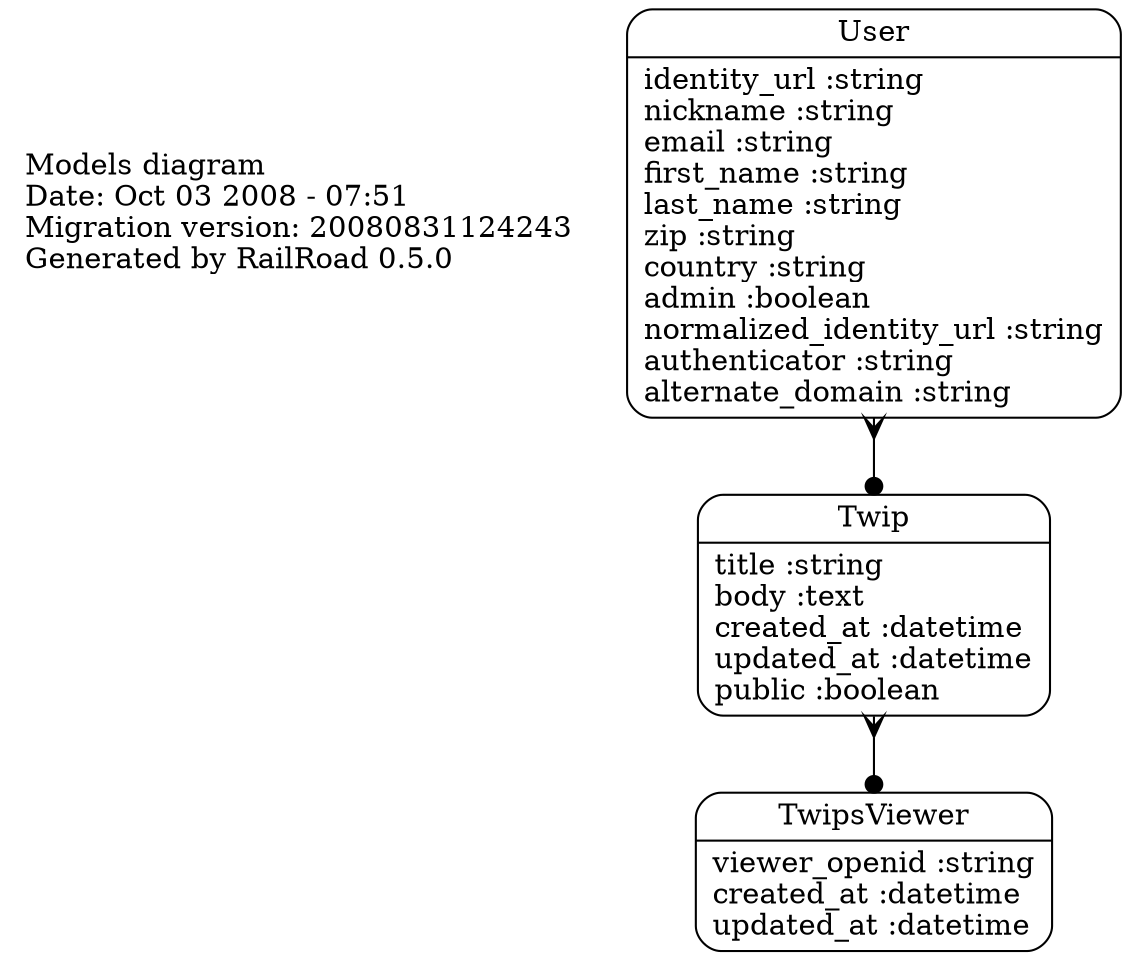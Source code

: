 digraph models_diagram {
	graph[overlap=false, splines=true]
	_diagram_info [shape="plaintext", label="Models diagram\lDate: Oct 03 2008 - 07:51\lMigration version: 20080831124243\lGenerated by RailRoad 0.5.0\l", fontsize=14]
	"Twip" [shape=Mrecord, label="{Twip|title :string\lbody :text\lcreated_at :datetime\lupdated_at :datetime\lpublic :boolean\l}"]
	"TwipsViewer" [shape=Mrecord, label="{TwipsViewer|viewer_openid :string\lcreated_at :datetime\lupdated_at :datetime\l}"]
	"User" [shape=Mrecord, label="{User|identity_url :string\lnickname :string\lemail :string\lfirst_name :string\llast_name :string\lzip :string\lcountry :string\ladmin :boolean\lnormalized_identity_url :string\lauthenticator :string\lalternate_domain :string\l}"]
	"Twip" -> "TwipsViewer" [arrowtail=crow, arrowhead=dot, dir=both]
	"User" -> "Twip" [arrowtail=crow, arrowhead=dot, dir=both]
}
